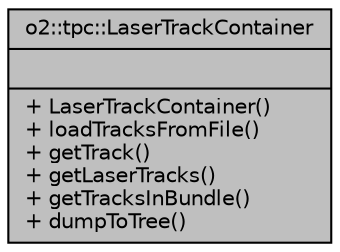 digraph "o2::tpc::LaserTrackContainer"
{
 // INTERACTIVE_SVG=YES
  bgcolor="transparent";
  edge [fontname="Helvetica",fontsize="10",labelfontname="Helvetica",labelfontsize="10"];
  node [fontname="Helvetica",fontsize="10",shape=record];
  Node1 [label="{o2::tpc::LaserTrackContainer\n||+ LaserTrackContainer()\l+ loadTracksFromFile()\l+ getTrack()\l+ getLaserTracks()\l+ getTracksInBundle()\l+ dumpToTree()\l}",height=0.2,width=0.4,color="black", fillcolor="grey75", style="filled", fontcolor="black"];
}

